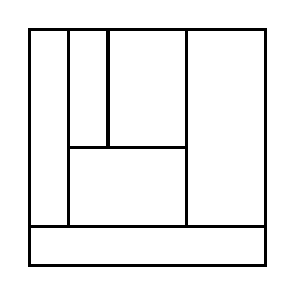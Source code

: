 \begin{tikzpicture}[very thick, scale=.5]
    \draw (0,1) rectangle (1,6);
    \draw (1,3) rectangle (2,6);
    \draw (2,3) rectangle (4,6);
    \draw (1,1) rectangle (4,3);
    \draw (4,1) rectangle (6,6);
    \draw (0,0) rectangle (6,1);
\end{tikzpicture}

